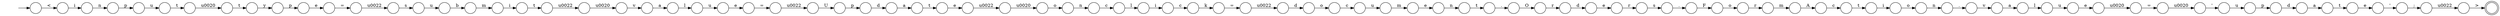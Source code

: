 digraph Automaton {
  rankdir = LR;
  0 [shape=circle,label=""];
  0 -> 78 [label="'"]
  1 [shape=circle,label=""];
  1 -> 48 [label="c"]
  2 [shape=circle,label=""];
  2 -> 66 [label="i"]
  3 [shape=circle,label=""];
  3 -> 26 [label="\u0022"]
  4 [shape=circle,label=""];
  4 -> 44 [label="m"]
  5 [shape=circle,label=""];
  5 -> 75 [label="="]
  6 [shape=circle,label=""];
  6 -> 33 [label="c"]
  7 [shape=circle,label=""];
  7 -> 29 [label="d"]
  8 [shape=circle,label=""];
  initial [shape=plaintext,label=""];
  initial -> 8
  8 -> 62 [label="<"]
  9 [shape=circle,label=""];
  9 -> 27 [label="r"]
  10 [shape=circle,label=""];
  10 -> 55 [label="t"]
  11 [shape=circle,label=""];
  11 -> 80 [label="t"]
  12 [shape=circle,label=""];
  12 -> 39 [label="t"]
  13 [shape=circle,label=""];
  13 -> 63 [label="e"]
  14 [shape=circle,label=""];
  14 -> 34 [label="m"]
  15 [shape=circle,label=""];
  15 -> 18 [label="y"]
  16 [shape=circle,label=""];
  16 -> 77 [label="v"]
  17 [shape=circle,label=""];
  17 -> 61 [label="s"]
  18 [shape=circle,label=""];
  18 -> 13 [label="p"]
  19 [shape=circle,label=""];
  19 -> 51 [label="u"]
  20 [shape=circle,label=""];
  20 -> 17 [label="\u0022"]
  21 [shape=doublecircle,label=""];
  22 [shape=circle,label=""];
  22 -> 88 [label="\u0022"]
  23 [shape=circle,label=""];
  23 -> 15 [label="t"]
  24 [shape=circle,label=""];
  24 -> 41 [label="."]
  25 [shape=circle,label=""];
  25 -> 42 [label="e"]
  26 [shape=circle,label=""];
  26 -> 21 [label=">"]
  27 [shape=circle,label=""];
  27 -> 24 [label="s"]
  28 [shape=circle,label=""];
  28 -> 67 [label="\u0020"]
  29 [shape=circle,label=""];
  29 -> 9 [label="e"]
  30 [shape=circle,label=""];
  30 -> 7 [label="r"]
  31 [shape=circle,label=""];
  31 -> 91 [label="t"]
  32 [shape=circle,label=""];
  32 -> 5 [label="k"]
  33 [shape=circle,label=""];
  33 -> 76 [label="u"]
  34 [shape=circle,label=""];
  34 -> 38 [label="i"]
  35 [shape=circle,label=""];
  35 -> 85 [label="U"]
  36 [shape=circle,label=""];
  36 -> 73 [label="t"]
  37 [shape=circle,label=""];
  37 -> 69 [label="d"]
  38 [shape=circle,label=""];
  38 -> 43 [label="t"]
  39 [shape=circle,label=""];
  39 -> 23 [label="\u0020"]
  40 [shape=circle,label=""];
  40 -> 46 [label="n"]
  41 [shape=circle,label=""];
  41 -> 56 [label="F"]
  42 [shape=circle,label=""];
  42 -> 31 [label="n"]
  43 [shape=circle,label=""];
  43 -> 57 [label="\u0022"]
  44 [shape=circle,label=""];
  44 -> 90 [label="A"]
  45 [shape=circle,label=""];
  45 -> 53 [label="u"]
  46 [shape=circle,label=""];
  46 -> 86 [label="."]
  47 [shape=circle,label=""];
  47 -> 87 [label="u"]
  48 [shape=circle,label=""];
  48 -> 2 [label="l"]
  49 [shape=circle,label=""];
  49 -> 30 [label="O"]
  50 [shape=circle,label=""];
  50 -> 83 [label="a"]
  51 [shape=circle,label=""];
  51 -> 84 [label="e"]
  52 [shape=circle,label=""];
  52 -> 58 [label="o"]
  53 [shape=circle,label=""];
  53 -> 59 [label="p"]
  54 [shape=circle,label=""];
  54 -> 72 [label="d"]
  55 [shape=circle,label=""];
  55 -> 70 [label="i"]
  56 [shape=circle,label=""];
  56 -> 68 [label="o"]
  57 [shape=circle,label=""];
  57 -> 16 [label="\u0020"]
  58 [shape=circle,label=""];
  58 -> 1 [label="n"]
  59 [shape=circle,label=""];
  59 -> 81 [label="d"]
  60 [shape=circle,label=""];
  60 -> 82 [label="\u0020"]
  61 [shape=circle,label=""];
  61 -> 89 [label="u"]
  62 [shape=circle,label=""];
  62 -> 64 [label="i"]
  63 [shape=circle,label=""];
  63 -> 20 [label="="]
  64 [shape=circle,label=""];
  64 -> 74 [label="n"]
  65 [shape=circle,label=""];
  65 -> 35 [label="\u0022"]
  66 [shape=circle,label=""];
  66 -> 32 [label="c"]
  67 [shape=circle,label=""];
  67 -> 45 [label="'"]
  68 [shape=circle,label=""];
  68 -> 4 [label="r"]
  69 [shape=circle,label=""];
  69 -> 11 [label="a"]
  70 [shape=circle,label=""];
  70 -> 40 [label="o"]
  71 [shape=circle,label=""];
  71 -> 12 [label="u"]
  72 [shape=circle,label=""];
  72 -> 6 [label="o"]
  73 [shape=circle,label=""];
  73 -> 0 [label="e"]
  74 [shape=circle,label=""];
  74 -> 71 [label="p"]
  75 [shape=circle,label=""];
  75 -> 54 [label="\u0022"]
  76 [shape=circle,label=""];
  76 -> 25 [label="m"]
  77 [shape=circle,label=""];
  77 -> 79 [label="a"]
  78 [shape=circle,label=""];
  78 -> 3 [label=";"]
  79 [shape=circle,label=""];
  79 -> 19 [label="l"]
  80 [shape=circle,label=""];
  80 -> 22 [label="e"]
  81 [shape=circle,label=""];
  81 -> 36 [label="a"]
  82 [shape=circle,label=""];
  82 -> 28 [label="="]
  83 [shape=circle,label=""];
  83 -> 47 [label="l"]
  84 [shape=circle,label=""];
  84 -> 65 [label="="]
  85 [shape=circle,label=""];
  85 -> 37 [label="p"]
  86 [shape=circle,label=""];
  86 -> 50 [label="v"]
  87 [shape=circle,label=""];
  87 -> 60 [label="e"]
  88 [shape=circle,label=""];
  88 -> 52 [label="\u0020"]
  89 [shape=circle,label=""];
  89 -> 14 [label="b"]
  90 [shape=circle,label=""];
  90 -> 10 [label="c"]
  91 [shape=circle,label=""];
  91 -> 49 [label="."]
}

